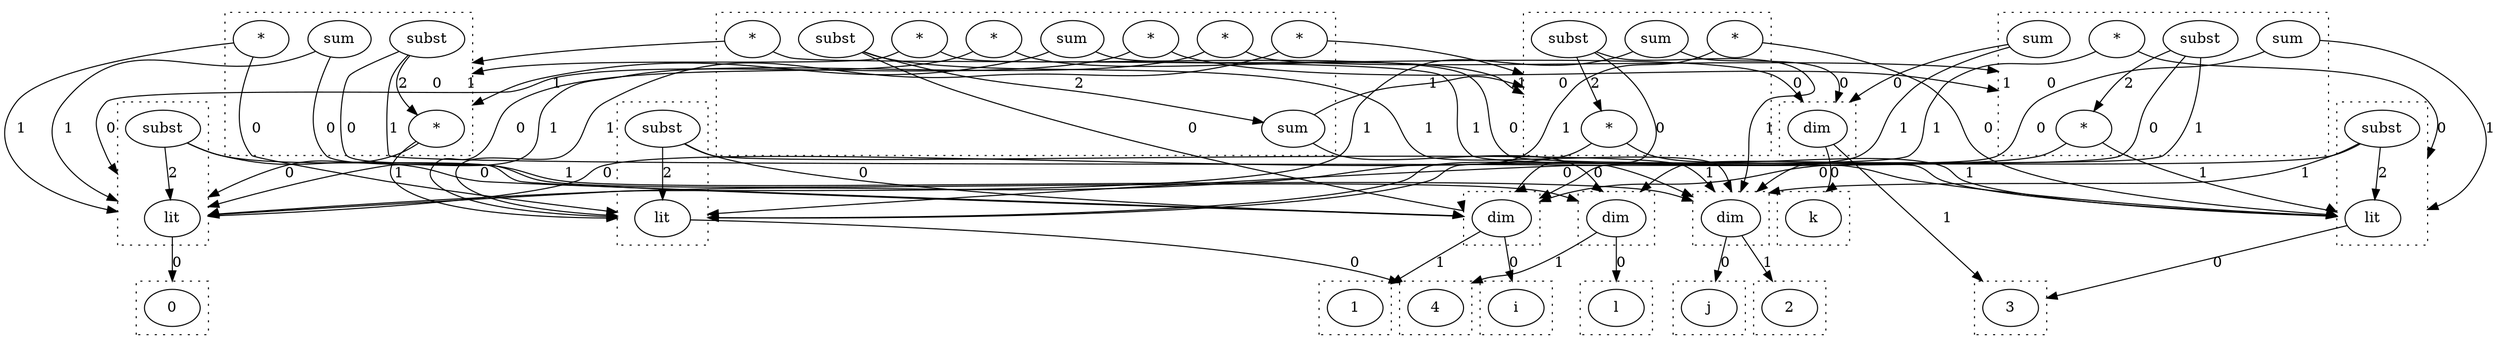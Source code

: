 digraph {
  compound=true
  subgraph cluster_0 {
    style=dotted
    0.0[label = "i"]
  }
  subgraph cluster_1 {
    style=dotted
    1.0[label = "1"]
  }
  subgraph cluster_2 {
    style=dotted
    2.0[label = "dim"]
  }
  subgraph cluster_3 {
    style=dotted
    3.0[label = "j"]
  }
  subgraph cluster_4 {
    style=dotted
    4.0[label = "2"]
  }
  subgraph cluster_5 {
    style=dotted
    5.0[label = "dim"]
  }
  subgraph cluster_6 {
    style=dotted
    6.0[label = "k"]
  }
  subgraph cluster_7 {
    style=dotted
    7.0[label = "3"]
  }
  subgraph cluster_8 {
    style=dotted
    8.0[label = "dim"]
  }
  subgraph cluster_9 {
    style=dotted
    9.0[label = "l"]
  }
  subgraph cluster_10 {
    style=dotted
    10.0[label = "4"]
  }
  subgraph cluster_11 {
    style=dotted
    11.0[label = "dim"]
  }
  subgraph cluster_12 {
    style=dotted
    12.0[label = "0"]
  }
  subgraph cluster_16 {
    style=dotted
    16.0[label = "sum"]
    16.1[label = "subst"]
    16.2[label = "sum"]
    16.3[label = "*"]
    16.4[label = "*"]
    16.5[label = "*"]
    16.6[label = "*"]
    16.7[label = "*"]
    16.8[label = "*"]
  }
  subgraph cluster_19 {
    style=dotted
    19.0[label = "*"]
    19.1[label = "sum"]
    19.2[label = "*"]
    19.3[label = "subst"]
  }
  subgraph cluster_21 {
    style=dotted
    21.0[label = "*"]
    21.1[label = "sum"]
    21.2[label = "*"]
    21.3[label = "subst"]
  }
  subgraph cluster_49 {
    style=dotted
    49.0[label = "lit"]
    49.1[label = "subst"]
  }
  subgraph cluster_51 {
    style=dotted
    51.0[label = "lit"]
    51.1[label = "subst"]
  }
  subgraph cluster_53 {
    style=dotted
    53.0[label = "lit"]
    53.1[label = "subst"]
  }
  subgraph cluster_54 {
    style=dotted
    54.0[label = "*"]
    54.1[label = "sum"]
    54.2[label = "subst"]
    54.3[label = "*"]
    54.4[label = "sum"]
  }
  2.0 -> 0.0 [lhead = cluster_0, label = 0]
  2.0 -> 1.0 [lhead = cluster_1, label = 1]
  5.0 -> 3.0 [lhead = cluster_3, label = 0]
  5.0 -> 4.0 [lhead = cluster_4, label = 1]
  8.0 -> 6.0 [lhead = cluster_6, label = 0]
  8.0 -> 7.0 [lhead = cluster_7, label = 1]
  11.0 -> 9.0 [lhead = cluster_9, label = 0]
  11.0 -> 10.0 [lhead = cluster_10, label = 1]
  16.0 -> 11.0 [lhead = cluster_11, label = 0]
  16.0 -> 19.0 [lhead = cluster_19, label = 1]
  16.1 -> 2.0 [lhead = cluster_2, label = 0]
  16.1 -> 5.0 [lhead = cluster_5, label = 1]
  16.1 -> 16.0 [lhead = cluster_16, label = 2]
  16.2 -> 8.0 [lhead = cluster_8, label = 0]
  16.2 -> 21.0 [lhead = cluster_21, label = 1]
  16.3 -> 19.0 [lhead = cluster_19, label = 0]
  16.3 -> 49.0 [lhead = cluster_49, label = 1]
  16.4 -> 21.0 [lhead = cluster_21, label = 0]
  16.4 -> 51.0 [lhead = cluster_51, label = 1]
  16.5 -> 49.0 [lhead = cluster_49, label = 0]
  16.5 -> 19.0 [lhead = cluster_19, label = 1]
  16.6 -> 51.0 [lhead = cluster_51, label = 0]
  16.6 -> 21.0 [lhead = cluster_21, label = 1]
  16.7 -> 53.0 [lhead = cluster_53, label = 0]
  16.7 -> 54.0 [lhead = cluster_54, label = 1]
  16.8 -> 54.0 [lhead = cluster_54, label = 0]
  16.8 -> 53.0 [lhead = cluster_53, label = 1]
  19.0 -> 53.0 [lhead = cluster_53, label = 0]
  19.0 -> 51.0 [lhead = cluster_51, label = 1]
  19.1 -> 8.0 [lhead = cluster_8, label = 0]
  19.1 -> 53.0 [lhead = cluster_53, label = 1]
  19.2 -> 51.0 [lhead = cluster_51, label = 0]
  19.2 -> 53.0 [lhead = cluster_53, label = 1]
  19.3 -> 2.0 [lhead = cluster_2, label = 0]
  19.3 -> 5.0 [lhead = cluster_5, label = 1]
  19.3 -> 19.0 [lhead = cluster_19, label = 2]
  21.0 -> 53.0 [lhead = cluster_53, label = 0]
  21.0 -> 49.0 [lhead = cluster_49, label = 1]
  21.1 -> 11.0 [lhead = cluster_11, label = 0]
  21.1 -> 53.0 [lhead = cluster_53, label = 1]
  21.2 -> 49.0 [lhead = cluster_49, label = 0]
  21.2 -> 53.0 [lhead = cluster_53, label = 1]
  21.3 -> 2.0 [lhead = cluster_2, label = 0]
  21.3 -> 5.0 [lhead = cluster_5, label = 1]
  21.3 -> 21.0 [lhead = cluster_21, label = 2]
  49.0 -> 10.0 [lhead = cluster_10, label = 0]
  49.1 -> 2.0 [lhead = cluster_2, label = 0]
  49.1 -> 5.0 [lhead = cluster_5, label = 1]
  49.1 -> 49.0 [lhead = cluster_49, label = 2]
  51.0 -> 7.0 [lhead = cluster_7, label = 0]
  51.1 -> 2.0 [lhead = cluster_2, label = 0]
  51.1 -> 5.0 [lhead = cluster_5, label = 1]
  51.1 -> 51.0 [lhead = cluster_51, label = 2]
  53.0 -> 12.0 [lhead = cluster_12, label = 0]
  53.1 -> 2.0 [lhead = cluster_2, label = 0]
  53.1 -> 5.0 [lhead = cluster_5, label = 1]
  53.1 -> 53.0 [lhead = cluster_53, label = 2]
  54.0 -> 49.0 [lhead = cluster_49, label = 0]
  54.0 -> 51.0 [lhead = cluster_51, label = 1]
  54.1 -> 8.0 [lhead = cluster_8, label = 0]
  54.1 -> 49.0 [lhead = cluster_49, label = 1]
  54.2 -> 2.0 [lhead = cluster_2, label = 0]
  54.2 -> 5.0 [lhead = cluster_5, label = 1]
  54.2 -> 54.0 [lhead = cluster_54, label = 2]
  54.3 -> 51.0 [lhead = cluster_51, label = 0]
  54.3 -> 49.0 [lhead = cluster_49, label = 1]
  54.4 -> 11.0 [lhead = cluster_11, label = 0]
  54.4 -> 51.0 [lhead = cluster_51, label = 1]
}